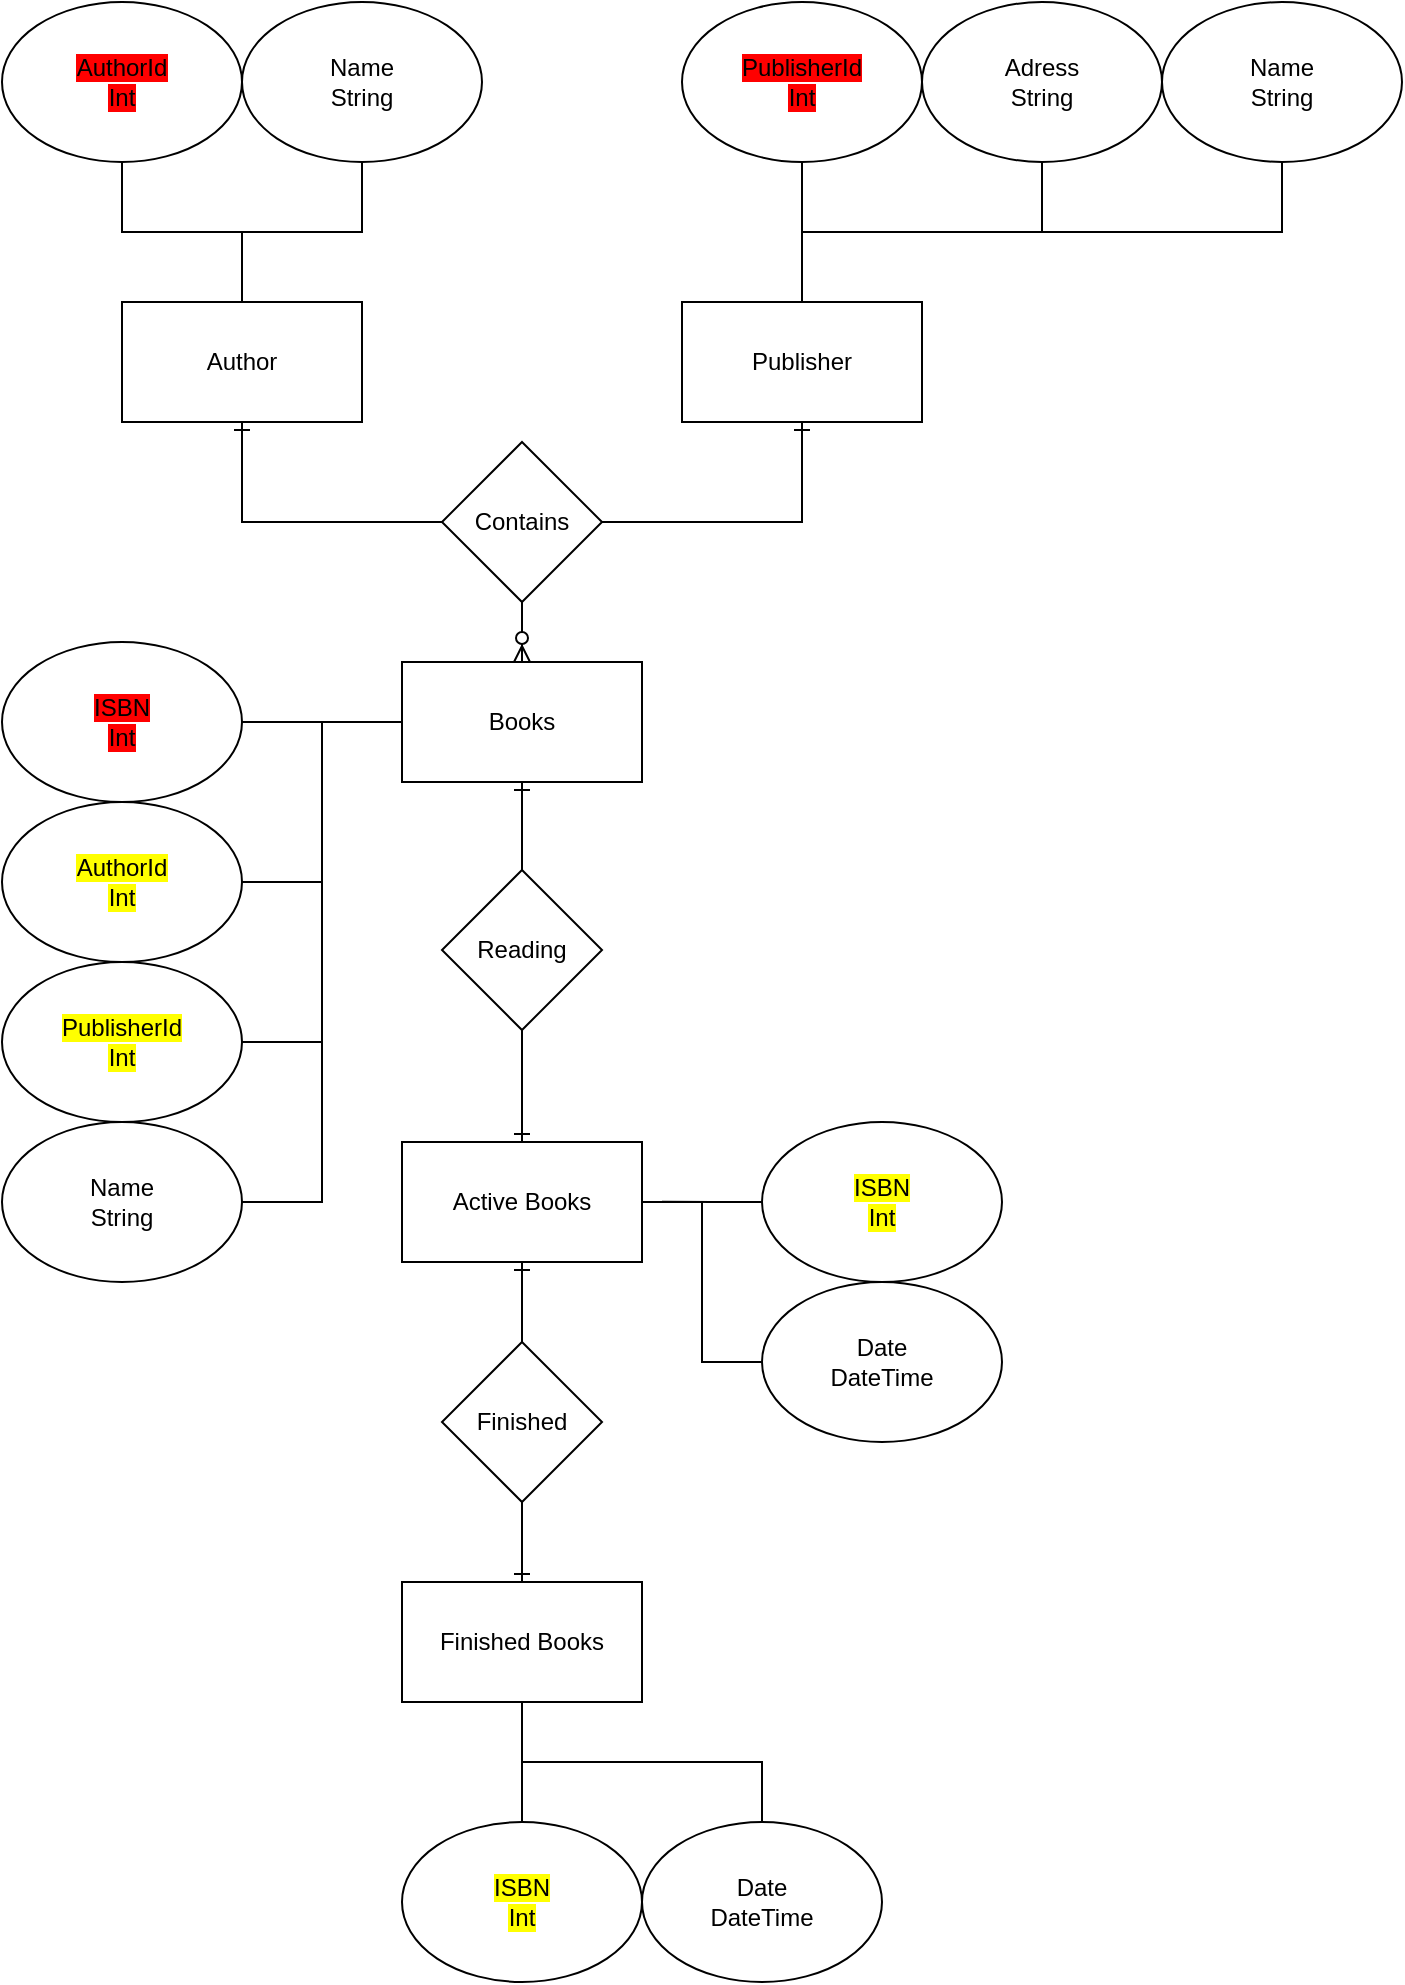 <mxfile version="10.8.4" type="device"><diagram id="RLoBO2c89bytpVfUjKKo" name="Page-1"><mxGraphModel dx="1640" dy="879" grid="1" gridSize="10" guides="1" tooltips="1" connect="1" arrows="1" fold="1" page="1" pageScale="1" pageWidth="827" pageHeight="1169" math="0" shadow="0"><root><mxCell id="0"/><mxCell id="1" parent="0"/><mxCell id="13vyvci_GfTmZ4Vo344c-66" style="edgeStyle=orthogonalEdgeStyle;rounded=0;orthogonalLoop=1;jettySize=auto;html=1;exitX=0.5;exitY=0;exitDx=0;exitDy=0;startArrow=ERzeroToMany;startFill=1;endArrow=none;endFill=0;" edge="1" parent="1" source="13vyvci_GfTmZ4Vo344c-60" target="13vyvci_GfTmZ4Vo344c-63"><mxGeometry relative="1" as="geometry"/></mxCell><mxCell id="13vyvci_GfTmZ4Vo344c-71" style="edgeStyle=orthogonalEdgeStyle;rounded=0;orthogonalLoop=1;jettySize=auto;html=1;exitX=0.5;exitY=1;exitDx=0;exitDy=0;startArrow=ERone;startFill=0;endArrow=ERone;endFill=0;" edge="1" parent="1" source="13vyvci_GfTmZ4Vo344c-60" target="13vyvci_GfTmZ4Vo344c-67"><mxGeometry relative="1" as="geometry"/></mxCell><mxCell id="13vyvci_GfTmZ4Vo344c-60" value="Books" style="rounded=0;whiteSpace=wrap;html=1;" vertex="1" parent="1"><mxGeometry x="320" y="410" width="120" height="60" as="geometry"/></mxCell><mxCell id="13vyvci_GfTmZ4Vo344c-65" style="edgeStyle=orthogonalEdgeStyle;rounded=0;orthogonalLoop=1;jettySize=auto;html=1;exitX=0.5;exitY=1;exitDx=0;exitDy=0;entryX=0;entryY=0.5;entryDx=0;entryDy=0;startArrow=ERone;startFill=0;endArrow=none;endFill=0;" edge="1" parent="1" source="13vyvci_GfTmZ4Vo344c-61" target="13vyvci_GfTmZ4Vo344c-63"><mxGeometry relative="1" as="geometry"/></mxCell><mxCell id="13vyvci_GfTmZ4Vo344c-61" value="Author" style="rounded=0;whiteSpace=wrap;html=1;" vertex="1" parent="1"><mxGeometry x="180" y="230" width="120" height="60" as="geometry"/></mxCell><mxCell id="13vyvci_GfTmZ4Vo344c-64" style="edgeStyle=orthogonalEdgeStyle;rounded=0;orthogonalLoop=1;jettySize=auto;html=1;exitX=0.5;exitY=1;exitDx=0;exitDy=0;entryX=1;entryY=0.5;entryDx=0;entryDy=0;startArrow=ERone;startFill=0;endArrow=none;endFill=0;" edge="1" parent="1" source="13vyvci_GfTmZ4Vo344c-62" target="13vyvci_GfTmZ4Vo344c-63"><mxGeometry relative="1" as="geometry"/></mxCell><mxCell id="13vyvci_GfTmZ4Vo344c-62" value="Publisher" style="rounded=0;whiteSpace=wrap;html=1;" vertex="1" parent="1"><mxGeometry x="460" y="230" width="120" height="60" as="geometry"/></mxCell><mxCell id="13vyvci_GfTmZ4Vo344c-63" value="Contains" style="rhombus;whiteSpace=wrap;html=1;" vertex="1" parent="1"><mxGeometry x="340" y="300" width="80" height="80" as="geometry"/></mxCell><mxCell id="13vyvci_GfTmZ4Vo344c-72" style="edgeStyle=orthogonalEdgeStyle;rounded=0;orthogonalLoop=1;jettySize=auto;html=1;exitX=0.5;exitY=1;exitDx=0;exitDy=0;startArrow=ERone;startFill=0;endArrow=ERone;endFill=0;" edge="1" parent="1" source="13vyvci_GfTmZ4Vo344c-67" target="13vyvci_GfTmZ4Vo344c-68"><mxGeometry relative="1" as="geometry"/></mxCell><mxCell id="13vyvci_GfTmZ4Vo344c-67" value="Active Books" style="rounded=0;whiteSpace=wrap;html=1;" vertex="1" parent="1"><mxGeometry x="320" y="650" width="120" height="60" as="geometry"/></mxCell><mxCell id="13vyvci_GfTmZ4Vo344c-68" value="Finished Books" style="rounded=0;whiteSpace=wrap;html=1;" vertex="1" parent="1"><mxGeometry x="320" y="870" width="120" height="60" as="geometry"/></mxCell><mxCell id="13vyvci_GfTmZ4Vo344c-69" value="Reading" style="rhombus;whiteSpace=wrap;html=1;" vertex="1" parent="1"><mxGeometry x="340" y="514" width="80" height="80" as="geometry"/></mxCell><mxCell id="13vyvci_GfTmZ4Vo344c-70" value="Finished" style="rhombus;whiteSpace=wrap;html=1;" vertex="1" parent="1"><mxGeometry x="340" y="750" width="80" height="80" as="geometry"/></mxCell><mxCell id="13vyvci_GfTmZ4Vo344c-87" style="edgeStyle=orthogonalEdgeStyle;rounded=0;orthogonalLoop=1;jettySize=auto;html=1;exitX=0.5;exitY=0;exitDx=0;exitDy=0;entryX=0.5;entryY=1;entryDx=0;entryDy=0;startArrow=none;startFill=0;endArrow=none;endFill=0;" edge="1" parent="1" source="13vyvci_GfTmZ4Vo344c-73" target="13vyvci_GfTmZ4Vo344c-68"><mxGeometry relative="1" as="geometry"/></mxCell><mxCell id="13vyvci_GfTmZ4Vo344c-73" value="&lt;span style=&quot;background-color: rgb(255 , 255 , 0)&quot;&gt;ISBN&lt;br&gt;Int&lt;br&gt;&lt;/span&gt;" style="ellipse;whiteSpace=wrap;html=1;" vertex="1" parent="1"><mxGeometry x="320" y="990" width="120" height="80" as="geometry"/></mxCell><mxCell id="13vyvci_GfTmZ4Vo344c-84" style="edgeStyle=orthogonalEdgeStyle;rounded=0;orthogonalLoop=1;jettySize=auto;html=1;exitX=0;exitY=0.5;exitDx=0;exitDy=0;startArrow=none;startFill=0;endArrow=none;endFill=0;" edge="1" parent="1" source="13vyvci_GfTmZ4Vo344c-74"><mxGeometry relative="1" as="geometry"><mxPoint x="450" y="679.824" as="targetPoint"/></mxGeometry></mxCell><mxCell id="13vyvci_GfTmZ4Vo344c-74" value="&lt;span style=&quot;background-color: rgb(255 , 255 , 0)&quot;&gt;ISBN&lt;br&gt;Int&lt;/span&gt;&lt;br&gt;" style="ellipse;whiteSpace=wrap;html=1;" vertex="1" parent="1"><mxGeometry x="500" y="640" width="120" height="80" as="geometry"/></mxCell><mxCell id="13vyvci_GfTmZ4Vo344c-79" style="edgeStyle=orthogonalEdgeStyle;rounded=0;orthogonalLoop=1;jettySize=auto;html=1;exitX=1;exitY=0.5;exitDx=0;exitDy=0;entryX=0;entryY=0.5;entryDx=0;entryDy=0;startArrow=none;startFill=0;endArrow=none;endFill=0;" edge="1" parent="1" source="13vyvci_GfTmZ4Vo344c-75" target="13vyvci_GfTmZ4Vo344c-60"><mxGeometry relative="1" as="geometry"/></mxCell><mxCell id="13vyvci_GfTmZ4Vo344c-75" value="&lt;span style=&quot;background-color: rgb(255 , 0 , 0)&quot;&gt;ISBN&lt;br&gt;Int&lt;br&gt;&lt;/span&gt;" style="ellipse;whiteSpace=wrap;html=1;" vertex="1" parent="1"><mxGeometry x="120" y="400" width="120" height="80" as="geometry"/></mxCell><mxCell id="13vyvci_GfTmZ4Vo344c-80" style="edgeStyle=orthogonalEdgeStyle;rounded=0;orthogonalLoop=1;jettySize=auto;html=1;exitX=1;exitY=0.5;exitDx=0;exitDy=0;entryX=0;entryY=0.5;entryDx=0;entryDy=0;startArrow=none;startFill=0;endArrow=none;endFill=0;" edge="1" parent="1" source="13vyvci_GfTmZ4Vo344c-76" target="13vyvci_GfTmZ4Vo344c-60"><mxGeometry relative="1" as="geometry"/></mxCell><mxCell id="13vyvci_GfTmZ4Vo344c-76" value="&lt;span style=&quot;background-color: rgb(255 , 255 , 0)&quot;&gt;AuthorId&lt;br&gt;Int&lt;br&gt;&lt;/span&gt;" style="ellipse;whiteSpace=wrap;html=1;" vertex="1" parent="1"><mxGeometry x="120" y="480" width="120" height="80" as="geometry"/></mxCell><mxCell id="13vyvci_GfTmZ4Vo344c-81" style="edgeStyle=orthogonalEdgeStyle;rounded=0;orthogonalLoop=1;jettySize=auto;html=1;exitX=1;exitY=0.5;exitDx=0;exitDy=0;entryX=0;entryY=0.5;entryDx=0;entryDy=0;startArrow=none;startFill=0;endArrow=none;endFill=0;" edge="1" parent="1" source="13vyvci_GfTmZ4Vo344c-77" target="13vyvci_GfTmZ4Vo344c-60"><mxGeometry relative="1" as="geometry"/></mxCell><mxCell id="13vyvci_GfTmZ4Vo344c-77" value="&lt;span style=&quot;background-color: rgb(255 , 255 , 0)&quot;&gt;PublisherId&lt;br&gt;Int&lt;br&gt;&lt;/span&gt;" style="ellipse;whiteSpace=wrap;html=1;" vertex="1" parent="1"><mxGeometry x="120" y="560" width="120" height="80" as="geometry"/></mxCell><mxCell id="13vyvci_GfTmZ4Vo344c-82" style="edgeStyle=orthogonalEdgeStyle;rounded=0;orthogonalLoop=1;jettySize=auto;html=1;exitX=1;exitY=0.5;exitDx=0;exitDy=0;entryX=0;entryY=0.5;entryDx=0;entryDy=0;startArrow=none;startFill=0;endArrow=none;endFill=0;" edge="1" parent="1" source="13vyvci_GfTmZ4Vo344c-78" target="13vyvci_GfTmZ4Vo344c-60"><mxGeometry relative="1" as="geometry"/></mxCell><mxCell id="13vyvci_GfTmZ4Vo344c-78" value="Name&lt;br&gt;String&lt;br&gt;" style="ellipse;whiteSpace=wrap;html=1;" vertex="1" parent="1"><mxGeometry x="120" y="640" width="120" height="80" as="geometry"/></mxCell><mxCell id="13vyvci_GfTmZ4Vo344c-85" style="edgeStyle=orthogonalEdgeStyle;rounded=0;orthogonalLoop=1;jettySize=auto;html=1;exitX=0;exitY=0.5;exitDx=0;exitDy=0;entryX=1;entryY=0.5;entryDx=0;entryDy=0;startArrow=none;startFill=0;endArrow=none;endFill=0;" edge="1" parent="1" source="13vyvci_GfTmZ4Vo344c-83" target="13vyvci_GfTmZ4Vo344c-67"><mxGeometry relative="1" as="geometry"/></mxCell><mxCell id="13vyvci_GfTmZ4Vo344c-83" value="Date&lt;br&gt;DateTime&lt;br&gt;" style="ellipse;whiteSpace=wrap;html=1;" vertex="1" parent="1"><mxGeometry x="500" y="720" width="120" height="80" as="geometry"/></mxCell><mxCell id="13vyvci_GfTmZ4Vo344c-88" style="edgeStyle=orthogonalEdgeStyle;rounded=0;orthogonalLoop=1;jettySize=auto;html=1;exitX=0.5;exitY=0;exitDx=0;exitDy=0;entryX=0.5;entryY=1;entryDx=0;entryDy=0;startArrow=none;startFill=0;endArrow=none;endFill=0;" edge="1" parent="1" source="13vyvci_GfTmZ4Vo344c-86" target="13vyvci_GfTmZ4Vo344c-68"><mxGeometry relative="1" as="geometry"/></mxCell><mxCell id="13vyvci_GfTmZ4Vo344c-86" value="Date&lt;br&gt;DateTime&lt;br&gt;" style="ellipse;whiteSpace=wrap;html=1;" vertex="1" parent="1"><mxGeometry x="440" y="990" width="120" height="80" as="geometry"/></mxCell><mxCell id="13vyvci_GfTmZ4Vo344c-92" style="edgeStyle=orthogonalEdgeStyle;rounded=0;orthogonalLoop=1;jettySize=auto;html=1;exitX=0.5;exitY=1;exitDx=0;exitDy=0;entryX=0.5;entryY=0;entryDx=0;entryDy=0;startArrow=none;startFill=0;endArrow=none;endFill=0;" edge="1" parent="1" source="13vyvci_GfTmZ4Vo344c-89" target="13vyvci_GfTmZ4Vo344c-61"><mxGeometry relative="1" as="geometry"/></mxCell><mxCell id="13vyvci_GfTmZ4Vo344c-89" value="&lt;span style=&quot;background-color: rgb(255 , 0 , 0)&quot;&gt;AuthorId&lt;br&gt;Int&lt;br&gt;&lt;/span&gt;" style="ellipse;whiteSpace=wrap;html=1;" vertex="1" parent="1"><mxGeometry x="120" y="80" width="120" height="80" as="geometry"/></mxCell><mxCell id="13vyvci_GfTmZ4Vo344c-97" style="edgeStyle=orthogonalEdgeStyle;rounded=0;orthogonalLoop=1;jettySize=auto;html=1;exitX=0.5;exitY=1;exitDx=0;exitDy=0;startArrow=none;startFill=0;endArrow=none;endFill=0;" edge="1" parent="1" source="13vyvci_GfTmZ4Vo344c-90"><mxGeometry relative="1" as="geometry"><mxPoint x="520" y="230" as="targetPoint"/></mxGeometry></mxCell><mxCell id="13vyvci_GfTmZ4Vo344c-90" value="&lt;span style=&quot;background-color: rgb(255 , 0 , 0)&quot;&gt;PublisherId&lt;br&gt;Int&lt;/span&gt;&lt;br&gt;" style="ellipse;whiteSpace=wrap;html=1;" vertex="1" parent="1"><mxGeometry x="460" y="80" width="120" height="80" as="geometry"/></mxCell><mxCell id="13vyvci_GfTmZ4Vo344c-93" style="edgeStyle=orthogonalEdgeStyle;rounded=0;orthogonalLoop=1;jettySize=auto;html=1;exitX=0.5;exitY=1;exitDx=0;exitDy=0;startArrow=none;startFill=0;endArrow=none;endFill=0;" edge="1" parent="1" source="13vyvci_GfTmZ4Vo344c-91" target="13vyvci_GfTmZ4Vo344c-61"><mxGeometry relative="1" as="geometry"/></mxCell><mxCell id="13vyvci_GfTmZ4Vo344c-91" value="Name&lt;br&gt;String&lt;br&gt;" style="ellipse;whiteSpace=wrap;html=1;" vertex="1" parent="1"><mxGeometry x="240" y="80" width="120" height="80" as="geometry"/></mxCell><mxCell id="13vyvci_GfTmZ4Vo344c-98" style="edgeStyle=orthogonalEdgeStyle;rounded=0;orthogonalLoop=1;jettySize=auto;html=1;exitX=0.5;exitY=1;exitDx=0;exitDy=0;startArrow=none;startFill=0;endArrow=none;endFill=0;" edge="1" parent="1" source="13vyvci_GfTmZ4Vo344c-94" target="13vyvci_GfTmZ4Vo344c-62"><mxGeometry relative="1" as="geometry"/></mxCell><mxCell id="13vyvci_GfTmZ4Vo344c-94" value="Adress&lt;br&gt;String&lt;br&gt;" style="ellipse;whiteSpace=wrap;html=1;" vertex="1" parent="1"><mxGeometry x="580" y="80" width="120" height="80" as="geometry"/></mxCell><mxCell id="13vyvci_GfTmZ4Vo344c-96" style="edgeStyle=orthogonalEdgeStyle;rounded=0;orthogonalLoop=1;jettySize=auto;html=1;exitX=0.5;exitY=1;exitDx=0;exitDy=0;startArrow=none;startFill=0;endArrow=none;endFill=0;" edge="1" parent="1" source="13vyvci_GfTmZ4Vo344c-95" target="13vyvci_GfTmZ4Vo344c-62"><mxGeometry relative="1" as="geometry"/></mxCell><mxCell id="13vyvci_GfTmZ4Vo344c-95" value="Name&lt;br&gt;String&lt;br&gt;" style="ellipse;whiteSpace=wrap;html=1;" vertex="1" parent="1"><mxGeometry x="700" y="80" width="120" height="80" as="geometry"/></mxCell></root></mxGraphModel></diagram></mxfile>